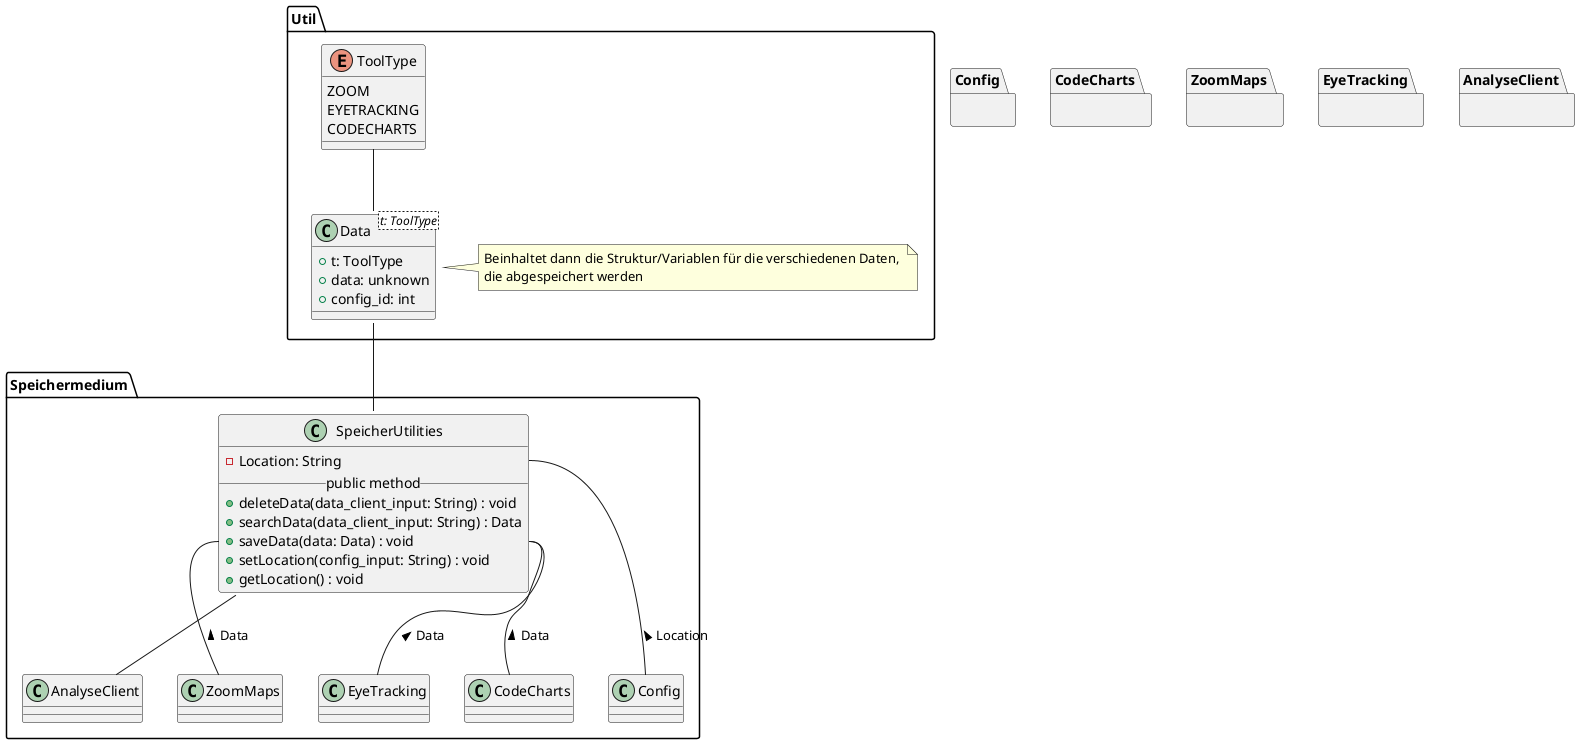 @startuml speichermedium
' === Speichermedium ===
package Speichermedium {
      ' SpeicherUtilities
      class SpeicherUtilities {
         - Location: String
         __public method__
         + deleteData(data_client_input: String) : void
         + searchData(data_client_input: String) : Data
         + saveData(data: Data) : void
         + setLocation(config_input: String) : void
         + getLocation() : void
     }

      

     ' Andere Module
     SpeicherUtilities::Location -- Config : < Location
     SpeicherUtilities::saveData -- CodeCharts : < Data
     SpeicherUtilities::saveData -- ZoomMaps : < Data
     SpeicherUtilities::saveData -- EyeTracking : < Data
     SpeicherUtilities -- AnalyseClient
}

package Util {

class Data<t: ToolType> {
         + t: ToolType
         + data: unknown
         + config_id: int
     }

note right of Data
   Beinhaltet dann die Struktur/Variablen für die verschiedenen Daten, 
   die abgespeichert werden
end note

      

' Interaktionen
      
Data -- SpeicherUtilities
ToolType -- Data::type

' ToolType
      enum ToolType {
       ZOOM
       EYETRACKING
       CODECHARTS
     }

}
' Blackboxen / Andere Module
 package Config {}

 package CodeCharts {}

 package ZoomMaps {}

 package EyeTracking {}

 package AnalyseClient {}

@enduml

